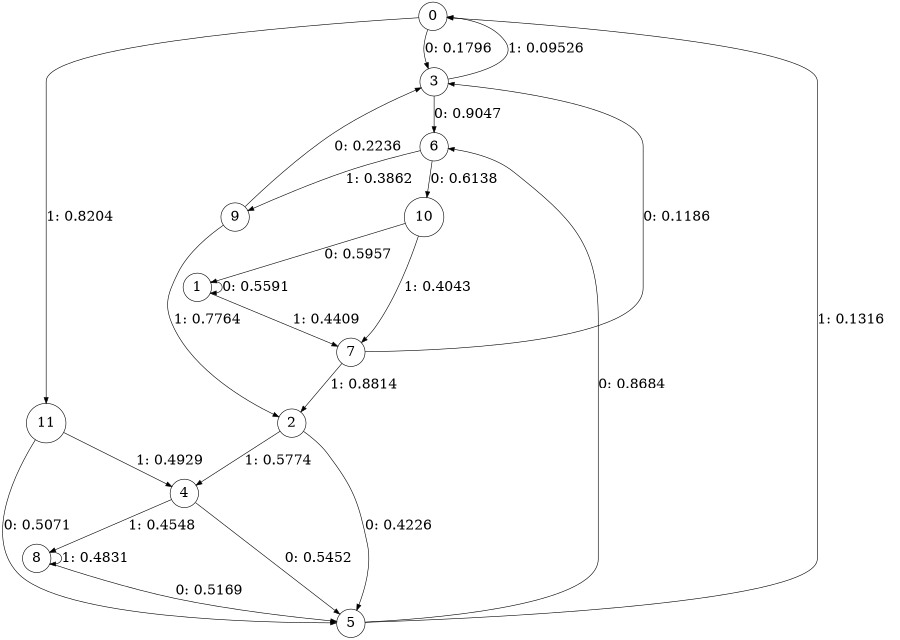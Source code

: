 digraph "ch40concat_phase3_L4" {
size = "6,8.5";
ratio = "fill";
node [shape = circle];
node [fontsize = 24];
edge [fontsize = 24];
0 -> 3 [label = "0: 0.1796   "];
0 -> 11 [label = "1: 0.8204   "];
1 -> 1 [label = "0: 0.5591   "];
1 -> 7 [label = "1: 0.4409   "];
2 -> 5 [label = "0: 0.4226   "];
2 -> 4 [label = "1: 0.5774   "];
3 -> 6 [label = "0: 0.9047   "];
3 -> 0 [label = "1: 0.09526  "];
4 -> 5 [label = "0: 0.5452   "];
4 -> 8 [label = "1: 0.4548   "];
5 -> 6 [label = "0: 0.8684   "];
5 -> 0 [label = "1: 0.1316   "];
6 -> 10 [label = "0: 0.6138   "];
6 -> 9 [label = "1: 0.3862   "];
7 -> 3 [label = "0: 0.1186   "];
7 -> 2 [label = "1: 0.8814   "];
8 -> 5 [label = "0: 0.5169   "];
8 -> 8 [label = "1: 0.4831   "];
9 -> 3 [label = "0: 0.2236   "];
9 -> 2 [label = "1: 0.7764   "];
10 -> 1 [label = "0: 0.5957   "];
10 -> 7 [label = "1: 0.4043   "];
11 -> 5 [label = "0: 0.5071   "];
11 -> 4 [label = "1: 0.4929   "];
}